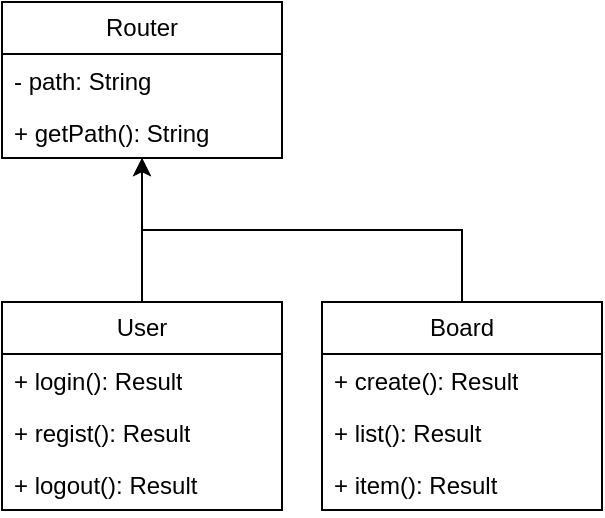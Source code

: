 <mxfile version="24.5.2" type="device">
  <diagram name="페이지-1" id="4bt03Xc5lGCzV6ziXez_">
    <mxGraphModel dx="562" dy="293" grid="1" gridSize="10" guides="1" tooltips="1" connect="1" arrows="1" fold="1" page="1" pageScale="1" pageWidth="827" pageHeight="1169" math="0" shadow="0">
      <root>
        <mxCell id="0" />
        <mxCell id="1" parent="0" />
        <mxCell id="0EOrnBcC1RtMTed3xtqn-29" style="edgeStyle=orthogonalEdgeStyle;rounded=0;orthogonalLoop=1;jettySize=auto;html=1;exitX=0.5;exitY=0;exitDx=0;exitDy=0;" edge="1" parent="1" source="0EOrnBcC1RtMTed3xtqn-2" target="0EOrnBcC1RtMTed3xtqn-24">
          <mxGeometry relative="1" as="geometry" />
        </mxCell>
        <mxCell id="0EOrnBcC1RtMTed3xtqn-2" value="User" style="swimlane;fontStyle=0;childLayout=stackLayout;horizontal=1;startSize=26;fillColor=none;horizontalStack=0;resizeParent=1;resizeParentMax=0;resizeLast=0;collapsible=1;marginBottom=0;whiteSpace=wrap;html=1;" vertex="1" parent="1">
          <mxGeometry x="40" y="190" width="140" height="104" as="geometry" />
        </mxCell>
        <mxCell id="0EOrnBcC1RtMTed3xtqn-3" value="+ login(): Result" style="text;strokeColor=none;fillColor=none;align=left;verticalAlign=top;spacingLeft=4;spacingRight=4;overflow=hidden;rotatable=0;points=[[0,0.5],[1,0.5]];portConstraint=eastwest;whiteSpace=wrap;html=1;" vertex="1" parent="0EOrnBcC1RtMTed3xtqn-2">
          <mxGeometry y="26" width="140" height="26" as="geometry" />
        </mxCell>
        <mxCell id="0EOrnBcC1RtMTed3xtqn-4" value="+ regist(): Result" style="text;strokeColor=none;fillColor=none;align=left;verticalAlign=top;spacingLeft=4;spacingRight=4;overflow=hidden;rotatable=0;points=[[0,0.5],[1,0.5]];portConstraint=eastwest;whiteSpace=wrap;html=1;" vertex="1" parent="0EOrnBcC1RtMTed3xtqn-2">
          <mxGeometry y="52" width="140" height="26" as="geometry" />
        </mxCell>
        <mxCell id="0EOrnBcC1RtMTed3xtqn-5" value="+ logout(): Result" style="text;strokeColor=none;fillColor=none;align=left;verticalAlign=top;spacingLeft=4;spacingRight=4;overflow=hidden;rotatable=0;points=[[0,0.5],[1,0.5]];portConstraint=eastwest;whiteSpace=wrap;html=1;" vertex="1" parent="0EOrnBcC1RtMTed3xtqn-2">
          <mxGeometry y="78" width="140" height="26" as="geometry" />
        </mxCell>
        <mxCell id="0EOrnBcC1RtMTed3xtqn-30" style="edgeStyle=orthogonalEdgeStyle;rounded=0;orthogonalLoop=1;jettySize=auto;html=1;exitX=0.5;exitY=0;exitDx=0;exitDy=0;" edge="1" parent="1" source="0EOrnBcC1RtMTed3xtqn-12" target="0EOrnBcC1RtMTed3xtqn-24">
          <mxGeometry relative="1" as="geometry" />
        </mxCell>
        <mxCell id="0EOrnBcC1RtMTed3xtqn-12" value="Board" style="swimlane;fontStyle=0;childLayout=stackLayout;horizontal=1;startSize=26;fillColor=none;horizontalStack=0;resizeParent=1;resizeParentMax=0;resizeLast=0;collapsible=1;marginBottom=0;whiteSpace=wrap;html=1;" vertex="1" parent="1">
          <mxGeometry x="200" y="190" width="140" height="104" as="geometry" />
        </mxCell>
        <mxCell id="0EOrnBcC1RtMTed3xtqn-14" value="+ create(): Result" style="text;strokeColor=none;fillColor=none;align=left;verticalAlign=top;spacingLeft=4;spacingRight=4;overflow=hidden;rotatable=0;points=[[0,0.5],[1,0.5]];portConstraint=eastwest;whiteSpace=wrap;html=1;" vertex="1" parent="0EOrnBcC1RtMTed3xtqn-12">
          <mxGeometry y="26" width="140" height="26" as="geometry" />
        </mxCell>
        <mxCell id="0EOrnBcC1RtMTed3xtqn-15" value="+ list(): Result" style="text;strokeColor=none;fillColor=none;align=left;verticalAlign=top;spacingLeft=4;spacingRight=4;overflow=hidden;rotatable=0;points=[[0,0.5],[1,0.5]];portConstraint=eastwest;whiteSpace=wrap;html=1;" vertex="1" parent="0EOrnBcC1RtMTed3xtqn-12">
          <mxGeometry y="52" width="140" height="26" as="geometry" />
        </mxCell>
        <mxCell id="0EOrnBcC1RtMTed3xtqn-16" value="+ item(): Result" style="text;strokeColor=none;fillColor=none;align=left;verticalAlign=top;spacingLeft=4;spacingRight=4;overflow=hidden;rotatable=0;points=[[0,0.5],[1,0.5]];portConstraint=eastwest;whiteSpace=wrap;html=1;" vertex="1" parent="0EOrnBcC1RtMTed3xtqn-12">
          <mxGeometry y="78" width="140" height="26" as="geometry" />
        </mxCell>
        <mxCell id="0EOrnBcC1RtMTed3xtqn-24" value="Router" style="swimlane;fontStyle=0;childLayout=stackLayout;horizontal=1;startSize=26;fillColor=none;horizontalStack=0;resizeParent=1;resizeParentMax=0;resizeLast=0;collapsible=1;marginBottom=0;whiteSpace=wrap;html=1;" vertex="1" parent="1">
          <mxGeometry x="40" y="40" width="140" height="78" as="geometry" />
        </mxCell>
        <mxCell id="0EOrnBcC1RtMTed3xtqn-25" value="- path: String" style="text;strokeColor=none;fillColor=none;align=left;verticalAlign=top;spacingLeft=4;spacingRight=4;overflow=hidden;rotatable=0;points=[[0,0.5],[1,0.5]];portConstraint=eastwest;whiteSpace=wrap;html=1;" vertex="1" parent="0EOrnBcC1RtMTed3xtqn-24">
          <mxGeometry y="26" width="140" height="26" as="geometry" />
        </mxCell>
        <mxCell id="0EOrnBcC1RtMTed3xtqn-26" value="+ getPath(): String" style="text;strokeColor=none;fillColor=none;align=left;verticalAlign=top;spacingLeft=4;spacingRight=4;overflow=hidden;rotatable=0;points=[[0,0.5],[1,0.5]];portConstraint=eastwest;whiteSpace=wrap;html=1;" vertex="1" parent="0EOrnBcC1RtMTed3xtqn-24">
          <mxGeometry y="52" width="140" height="26" as="geometry" />
        </mxCell>
      </root>
    </mxGraphModel>
  </diagram>
</mxfile>
